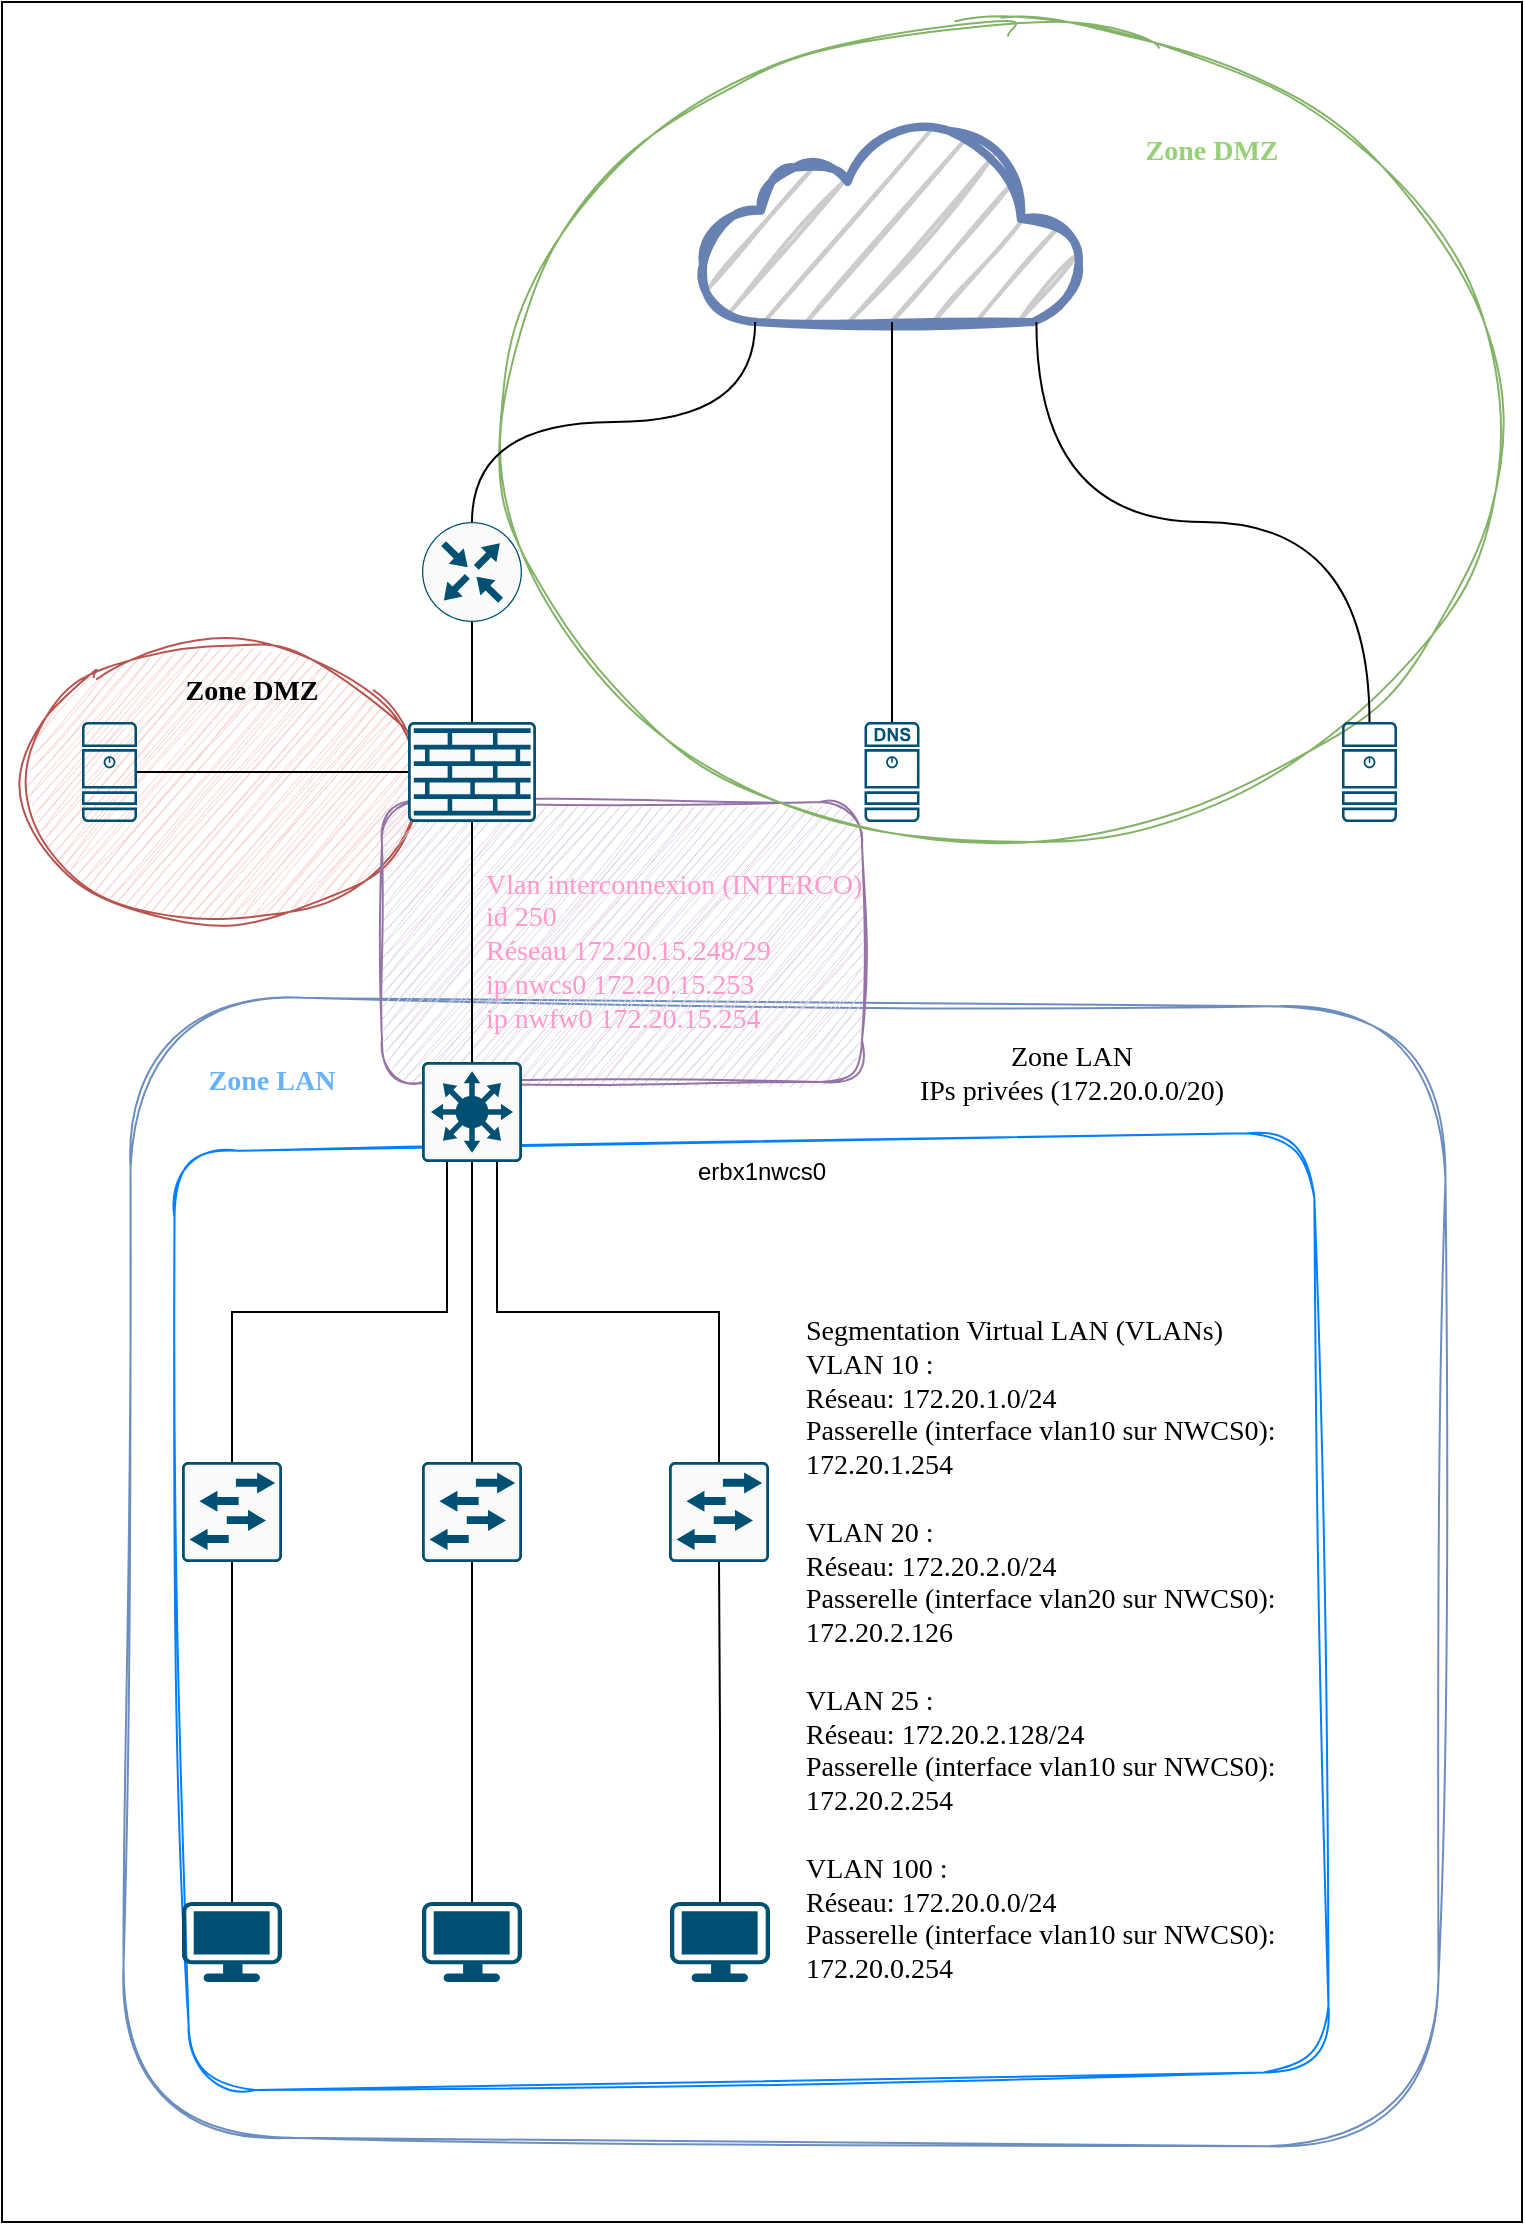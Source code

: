 <mxfile version="25.0.3">
  <diagram name="Page-1" id="MqaCjXYqGKVmv7oqq1TP">
    <mxGraphModel dx="1386" dy="832" grid="1" gridSize="10" guides="1" tooltips="1" connect="1" arrows="1" fold="1" page="1" pageScale="1" pageWidth="827" pageHeight="1169" math="0" shadow="0">
      <root>
        <mxCell id="0" />
        <mxCell id="1" parent="0" />
        <mxCell id="g8nlz1YEUuVs06bVKRiG-1" value="" style="rounded=0;whiteSpace=wrap;html=1;" vertex="1" parent="1">
          <mxGeometry x="30" y="30" width="760" height="1110" as="geometry" />
        </mxCell>
        <mxCell id="g8nlz1YEUuVs06bVKRiG-30" value="" style="rounded=1;whiteSpace=wrap;html=1;fillColor=none;strokeColor=#6c8ebf;sketch=1;curveFitting=1;jiggle=2;rotation=0.5;" vertex="1" parent="1">
          <mxGeometry x="92.5" y="530" width="657.5" height="570" as="geometry" />
        </mxCell>
        <mxCell id="g8nlz1YEUuVs06bVKRiG-35" value="" style="rounded=1;whiteSpace=wrap;html=1;fillColor=none;strokeColor=#007FFF;glass=0;sketch=1;curveFitting=1;jiggle=2;arcSize=7;rotation=359;" vertex="1" parent="1">
          <mxGeometry x="119.74" y="600" width="570" height="469.65" as="geometry" />
        </mxCell>
        <mxCell id="g8nlz1YEUuVs06bVKRiG-28" value="" style="ellipse;whiteSpace=wrap;html=1;fillColor=#f8cecc;strokeColor=#b85450;sketch=1;curveFitting=1;jiggle=2;" vertex="1" parent="1">
          <mxGeometry x="40" y="350" width="200" height="140" as="geometry" />
        </mxCell>
        <mxCell id="g8nlz1YEUuVs06bVKRiG-37" value="" style="rounded=1;whiteSpace=wrap;html=1;fillColor=#e1d5e7;strokeColor=#9673a6;sketch=1;curveFitting=1;jiggle=2;" vertex="1" parent="1">
          <mxGeometry x="220" y="430" width="240" height="140" as="geometry" />
        </mxCell>
        <mxCell id="g8nlz1YEUuVs06bVKRiG-32" value="" style="ellipse;whiteSpace=wrap;html=1;fillColor=none;strokeColor=#82b366;sketch=1;curveFitting=1;jiggle=2;" vertex="1" parent="1">
          <mxGeometry x="280" y="40" width="500" height="410" as="geometry" />
        </mxCell>
        <mxCell id="g8nlz1YEUuVs06bVKRiG-2" value="" style="sketch=0;points=[[0.5,0,0],[1,0.5,0],[0.5,1,0],[0,0.5,0],[0.145,0.145,0],[0.856,0.145,0],[0.855,0.856,0],[0.145,0.855,0]];verticalLabelPosition=bottom;html=1;verticalAlign=top;aspect=fixed;align=center;pointerEvents=1;shape=mxgraph.cisco19.rect;prIcon=router;fillColor=#FAFAFA;strokeColor=#005073;" vertex="1" parent="1">
          <mxGeometry x="240" y="290" width="50" height="50" as="geometry" />
        </mxCell>
        <mxCell id="g8nlz1YEUuVs06bVKRiG-3" value="" style="html=1;outlineConnect=0;fillColor=#CCCCCC;strokeColor=#6881B3;gradientColor=none;gradientDirection=north;strokeWidth=2;shape=mxgraph.networks.cloud;fontColor=#ffffff;sketch=1;curveFitting=1;jiggle=2;" vertex="1" parent="1">
          <mxGeometry x="380" y="90" width="190" height="100" as="geometry" />
        </mxCell>
        <mxCell id="g8nlz1YEUuVs06bVKRiG-4" value="" style="sketch=0;points=[[0.015,0.015,0],[0.985,0.015,0],[0.985,0.985,0],[0.015,0.985,0],[0.25,0,0],[0.5,0,0],[0.75,0,0],[1,0.25,0],[1,0.5,0],[1,0.75,0],[0.75,1,0],[0.5,1,0],[0.25,1,0],[0,0.75,0],[0,0.5,0],[0,0.25,0]];verticalLabelPosition=bottom;html=1;verticalAlign=top;aspect=fixed;align=center;pointerEvents=1;shape=mxgraph.cisco19.rect;prIcon=l3_switch;fillColor=#FAFAFA;strokeColor=#005073;" vertex="1" parent="1">
          <mxGeometry x="240" y="560" width="50" height="50" as="geometry" />
        </mxCell>
        <mxCell id="g8nlz1YEUuVs06bVKRiG-5" value="" style="sketch=0;points=[[0.015,0.015,0],[0.985,0.015,0],[0.985,0.985,0],[0.015,0.985,0],[0.25,0,0],[0.5,0,0],[0.75,0,0],[1,0.25,0],[1,0.5,0],[1,0.75,0],[0.75,1,0],[0.5,1,0],[0.25,1,0],[0,0.75,0],[0,0.5,0],[0,0.25,0]];verticalLabelPosition=bottom;html=1;verticalAlign=top;aspect=fixed;align=center;pointerEvents=1;shape=mxgraph.cisco19.rect;prIcon=l2_switch;fillColor=#FAFAFA;strokeColor=#005073;" vertex="1" parent="1">
          <mxGeometry x="120" y="760" width="50" height="50" as="geometry" />
        </mxCell>
        <mxCell id="g8nlz1YEUuVs06bVKRiG-6" value="" style="points=[[0.015,0.015,0],[0.985,0.015,0],[0.985,0.985,0],[0.015,0.985,0],[0.25,0,0],[0.5,0,0],[0.75,0,0],[1,0.25,0],[1,0.5,0],[1,0.75,0],[0.75,1,0],[0.5,1,0],[0.25,1,0],[0,0.75,0],[0,0.5,0],[0,0.25,0]];verticalLabelPosition=bottom;html=1;verticalAlign=top;aspect=fixed;align=center;pointerEvents=1;shape=mxgraph.cisco19.rect;prIcon=l2_switch;fillColor=#FAFAFA;strokeColor=#005073;" vertex="1" parent="1">
          <mxGeometry x="363.5" y="760" width="50" height="50" as="geometry" />
        </mxCell>
        <mxCell id="g8nlz1YEUuVs06bVKRiG-7" value="" style="sketch=0;points=[[0.015,0.015,0],[0.985,0.015,0],[0.985,0.985,0],[0.015,0.985,0],[0.25,0,0],[0.5,0,0],[0.75,0,0],[1,0.25,0],[1,0.5,0],[1,0.75,0],[0.75,1,0],[0.5,1,0],[0.25,1,0],[0,0.75,0],[0,0.5,0],[0,0.25,0]];verticalLabelPosition=bottom;html=1;verticalAlign=top;aspect=fixed;align=center;pointerEvents=1;shape=mxgraph.cisco19.rect;prIcon=l2_switch;fillColor=#FAFAFA;strokeColor=#005073;" vertex="1" parent="1">
          <mxGeometry x="240" y="760" width="50" height="50" as="geometry" />
        </mxCell>
        <mxCell id="g8nlz1YEUuVs06bVKRiG-8" value="" style="points=[[0.03,0.03,0],[0.5,0,0],[0.97,0.03,0],[1,0.4,0],[0.97,0.745,0],[0.5,1,0],[0.03,0.745,0],[0,0.4,0]];verticalLabelPosition=bottom;sketch=0;html=1;verticalAlign=top;aspect=fixed;align=center;pointerEvents=1;shape=mxgraph.cisco19.workstation;fillColor=#005073;strokeColor=none;" vertex="1" parent="1">
          <mxGeometry x="120" y="980" width="50" height="40" as="geometry" />
        </mxCell>
        <mxCell id="g8nlz1YEUuVs06bVKRiG-9" value="" style="points=[[0.03,0.03,0],[0.5,0,0],[0.97,0.03,0],[1,0.4,0],[0.97,0.745,0],[0.5,1,0],[0.03,0.745,0],[0,0.4,0]];verticalLabelPosition=bottom;sketch=0;html=1;verticalAlign=top;aspect=fixed;align=center;pointerEvents=1;shape=mxgraph.cisco19.workstation;fillColor=#005073;strokeColor=none;" vertex="1" parent="1">
          <mxGeometry x="240" y="980" width="50" height="40" as="geometry" />
        </mxCell>
        <mxCell id="g8nlz1YEUuVs06bVKRiG-10" value="" style="points=[[0.03,0.03,0],[0.5,0,0],[0.97,0.03,0],[1,0.4,0],[0.97,0.745,0],[0.5,1,0],[0.03,0.745,0],[0,0.4,0]];verticalLabelPosition=bottom;sketch=0;html=1;verticalAlign=top;aspect=fixed;align=center;pointerEvents=1;shape=mxgraph.cisco19.workstation;fillColor=#005073;strokeColor=none;" vertex="1" parent="1">
          <mxGeometry x="364" y="980" width="50" height="40" as="geometry" />
        </mxCell>
        <mxCell id="g8nlz1YEUuVs06bVKRiG-11" style="edgeStyle=orthogonalEdgeStyle;rounded=0;orthogonalLoop=1;jettySize=auto;html=1;exitX=0.5;exitY=0;exitDx=0;exitDy=0;exitPerimeter=0;entryX=0.5;entryY=1;entryDx=0;entryDy=0;entryPerimeter=0;endArrow=none;endFill=0;" edge="1" parent="1" source="g8nlz1YEUuVs06bVKRiG-8" target="g8nlz1YEUuVs06bVKRiG-5">
          <mxGeometry relative="1" as="geometry" />
        </mxCell>
        <mxCell id="g8nlz1YEUuVs06bVKRiG-12" style="edgeStyle=orthogonalEdgeStyle;rounded=0;orthogonalLoop=1;jettySize=auto;html=1;exitX=0.5;exitY=0;exitDx=0;exitDy=0;exitPerimeter=0;entryX=0.5;entryY=1;entryDx=0;entryDy=0;entryPerimeter=0;endArrow=none;endFill=0;" edge="1" parent="1" source="g8nlz1YEUuVs06bVKRiG-9" target="g8nlz1YEUuVs06bVKRiG-7">
          <mxGeometry relative="1" as="geometry" />
        </mxCell>
        <mxCell id="g8nlz1YEUuVs06bVKRiG-13" style="edgeStyle=orthogonalEdgeStyle;rounded=0;orthogonalLoop=1;jettySize=auto;html=1;exitX=0.5;exitY=0;exitDx=0;exitDy=0;exitPerimeter=0;entryX=0.5;entryY=1;entryDx=0;entryDy=0;entryPerimeter=0;endArrow=none;endFill=0;" edge="1" parent="1" source="g8nlz1YEUuVs06bVKRiG-10" target="g8nlz1YEUuVs06bVKRiG-6">
          <mxGeometry relative="1" as="geometry" />
        </mxCell>
        <mxCell id="g8nlz1YEUuVs06bVKRiG-14" style="edgeStyle=orthogonalEdgeStyle;rounded=0;orthogonalLoop=1;jettySize=auto;html=1;exitX=0.5;exitY=0;exitDx=0;exitDy=0;exitPerimeter=0;entryX=0.25;entryY=1;entryDx=0;entryDy=0;entryPerimeter=0;endArrow=none;endFill=0;" edge="1" parent="1" source="g8nlz1YEUuVs06bVKRiG-5" target="g8nlz1YEUuVs06bVKRiG-4">
          <mxGeometry relative="1" as="geometry" />
        </mxCell>
        <mxCell id="g8nlz1YEUuVs06bVKRiG-15" style="edgeStyle=orthogonalEdgeStyle;rounded=0;orthogonalLoop=1;jettySize=auto;html=1;exitX=0.5;exitY=0;exitDx=0;exitDy=0;exitPerimeter=0;entryX=0.5;entryY=1;entryDx=0;entryDy=0;entryPerimeter=0;endArrow=none;endFill=0;" edge="1" parent="1" source="g8nlz1YEUuVs06bVKRiG-7" target="g8nlz1YEUuVs06bVKRiG-4">
          <mxGeometry relative="1" as="geometry" />
        </mxCell>
        <mxCell id="g8nlz1YEUuVs06bVKRiG-16" style="edgeStyle=orthogonalEdgeStyle;rounded=0;orthogonalLoop=1;jettySize=auto;html=1;exitX=0.5;exitY=0;exitDx=0;exitDy=0;exitPerimeter=0;entryX=0.75;entryY=1;entryDx=0;entryDy=0;entryPerimeter=0;endArrow=none;endFill=0;" edge="1" parent="1" source="g8nlz1YEUuVs06bVKRiG-6" target="g8nlz1YEUuVs06bVKRiG-4">
          <mxGeometry relative="1" as="geometry" />
        </mxCell>
        <mxCell id="g8nlz1YEUuVs06bVKRiG-18" value="" style="sketch=0;points=[[0.015,0.015,0],[0.985,0.015,0],[0.985,0.985,0],[0.015,0.985,0],[0.25,0,0],[0.5,0,0],[0.75,0,0],[1,0.25,0],[1,0.5,0],[1,0.75,0],[0.75,1,0],[0.5,1,0],[0.25,1,0],[0,0.75,0],[0,0.5,0],[0,0.25,0]];verticalLabelPosition=bottom;html=1;verticalAlign=top;aspect=fixed;align=center;pointerEvents=1;shape=mxgraph.cisco19.rect;prIcon=firewall;fillColor=#FAFAFA;strokeColor=#005073;" vertex="1" parent="1">
          <mxGeometry x="233" y="390" width="64" height="50" as="geometry" />
        </mxCell>
        <mxCell id="g8nlz1YEUuVs06bVKRiG-19" style="edgeStyle=orthogonalEdgeStyle;rounded=0;orthogonalLoop=1;jettySize=auto;html=1;exitX=0.5;exitY=0;exitDx=0;exitDy=0;exitPerimeter=0;entryX=0.5;entryY=1;entryDx=0;entryDy=0;entryPerimeter=0;endArrow=none;endFill=0;" edge="1" parent="1" source="g8nlz1YEUuVs06bVKRiG-4" target="g8nlz1YEUuVs06bVKRiG-18">
          <mxGeometry relative="1" as="geometry" />
        </mxCell>
        <mxCell id="g8nlz1YEUuVs06bVKRiG-20" style="edgeStyle=orthogonalEdgeStyle;rounded=0;orthogonalLoop=1;jettySize=auto;html=1;exitX=0.5;exitY=0;exitDx=0;exitDy=0;exitPerimeter=0;entryX=0.5;entryY=1;entryDx=0;entryDy=0;entryPerimeter=0;endArrow=none;endFill=0;" edge="1" parent="1" source="g8nlz1YEUuVs06bVKRiG-18" target="g8nlz1YEUuVs06bVKRiG-2">
          <mxGeometry relative="1" as="geometry" />
        </mxCell>
        <mxCell id="g8nlz1YEUuVs06bVKRiG-21" style="edgeStyle=orthogonalEdgeStyle;rounded=0;orthogonalLoop=1;jettySize=auto;html=1;exitX=0.5;exitY=0;exitDx=0;exitDy=0;exitPerimeter=0;entryX=0.14;entryY=1;entryDx=0;entryDy=0;entryPerimeter=0;curved=1;endArrow=none;endFill=0;" edge="1" parent="1" source="g8nlz1YEUuVs06bVKRiG-2" target="g8nlz1YEUuVs06bVKRiG-3">
          <mxGeometry relative="1" as="geometry" />
        </mxCell>
        <mxCell id="g8nlz1YEUuVs06bVKRiG-22" value="" style="sketch=0;points=[[0.015,0.015,0],[0.985,0.015,0],[0.985,0.985,0],[0.015,0.985,0],[0.25,0,0],[0.5,0,0],[0.75,0,0],[1,0.25,0],[1,0.5,0],[1,0.75,0],[0.75,1,0],[0.5,1,0],[0.25,1,0],[0,0.75,0],[0,0.5,0],[0,0.25,0]];verticalLabelPosition=bottom;html=1;verticalAlign=top;aspect=fixed;align=center;pointerEvents=1;shape=mxgraph.cisco19.server;fillColor=#005073;strokeColor=none;" vertex="1" parent="1">
          <mxGeometry x="70" y="390" width="27.5" height="50" as="geometry" />
        </mxCell>
        <mxCell id="g8nlz1YEUuVs06bVKRiG-23" style="edgeStyle=orthogonalEdgeStyle;rounded=0;orthogonalLoop=1;jettySize=auto;html=1;exitX=1;exitY=0.5;exitDx=0;exitDy=0;exitPerimeter=0;entryX=0;entryY=0.5;entryDx=0;entryDy=0;entryPerimeter=0;endArrow=none;endFill=0;" edge="1" parent="1" source="g8nlz1YEUuVs06bVKRiG-22" target="g8nlz1YEUuVs06bVKRiG-18">
          <mxGeometry relative="1" as="geometry" />
        </mxCell>
        <mxCell id="g8nlz1YEUuVs06bVKRiG-24" value="" style="sketch=0;points=[[0.015,0.015,0],[0.985,0.015,0],[0.985,0.985,0],[0.015,0.985,0],[0.25,0,0],[0.5,0,0],[0.75,0,0],[1,0.25,0],[1,0.5,0],[1,0.75,0],[0.75,1,0],[0.5,1,0],[0.25,1,0],[0,0.75,0],[0,0.5,0],[0,0.25,0]];verticalLabelPosition=bottom;html=1;verticalAlign=top;aspect=fixed;align=center;pointerEvents=1;shape=mxgraph.cisco19.dns_server;fillColor=#005073;strokeColor=none;" vertex="1" parent="1">
          <mxGeometry x="461.25" y="390" width="27.5" height="50" as="geometry" />
        </mxCell>
        <mxCell id="g8nlz1YEUuVs06bVKRiG-25" value="" style="sketch=0;points=[[0.015,0.015,0],[0.985,0.015,0],[0.985,0.985,0],[0.015,0.985,0],[0.25,0,0],[0.5,0,0],[0.75,0,0],[1,0.25,0],[1,0.5,0],[1,0.75,0],[0.75,1,0],[0.5,1,0],[0.25,1,0],[0,0.75,0],[0,0.5,0],[0,0.25,0]];verticalLabelPosition=bottom;html=1;verticalAlign=top;aspect=fixed;align=center;pointerEvents=1;shape=mxgraph.cisco19.server;fillColor=#005073;strokeColor=none;" vertex="1" parent="1">
          <mxGeometry x="700" y="390" width="27.5" height="50" as="geometry" />
        </mxCell>
        <mxCell id="g8nlz1YEUuVs06bVKRiG-26" style="edgeStyle=orthogonalEdgeStyle;rounded=0;orthogonalLoop=1;jettySize=auto;html=1;exitX=0.5;exitY=1;exitDx=0;exitDy=0;exitPerimeter=0;entryX=0.5;entryY=0;entryDx=0;entryDy=0;entryPerimeter=0;endArrow=none;endFill=0;" edge="1" parent="1" source="g8nlz1YEUuVs06bVKRiG-3" target="g8nlz1YEUuVs06bVKRiG-24">
          <mxGeometry relative="1" as="geometry" />
        </mxCell>
        <mxCell id="g8nlz1YEUuVs06bVKRiG-27" style="edgeStyle=orthogonalEdgeStyle;rounded=0;orthogonalLoop=1;jettySize=auto;html=1;exitX=0.88;exitY=1;exitDx=0;exitDy=0;exitPerimeter=0;entryX=0.5;entryY=0;entryDx=0;entryDy=0;entryPerimeter=0;curved=1;endArrow=none;endFill=0;" edge="1" parent="1" source="g8nlz1YEUuVs06bVKRiG-3" target="g8nlz1YEUuVs06bVKRiG-25">
          <mxGeometry relative="1" as="geometry" />
        </mxCell>
        <mxCell id="g8nlz1YEUuVs06bVKRiG-29" value="Zone DMZ" style="text;html=1;align=center;verticalAlign=middle;whiteSpace=wrap;rounded=0;fontSize=14;fontFamily=Handlee;fontSource=https%3A%2F%2Ffonts.googleapis.com%2Fcss%3Ffamily%3DHandlee;fontStyle=1" vertex="1" parent="1">
          <mxGeometry x="110" y="360" width="90" height="30" as="geometry" />
        </mxCell>
        <mxCell id="g8nlz1YEUuVs06bVKRiG-31" value="Zone LAN" style="text;html=1;align=center;verticalAlign=middle;whiteSpace=wrap;rounded=0;fontSize=14;fontFamily=Handlee;fontSource=https%3A%2F%2Ffonts.googleapis.com%2Fcss%3Ffamily%3DHandlee;fontStyle=1;fontColor=#66B2FF;" vertex="1" parent="1">
          <mxGeometry x="110" y="555" width="110" height="30" as="geometry" />
        </mxCell>
        <mxCell id="g8nlz1YEUuVs06bVKRiG-33" value="Zone DMZ" style="text;html=1;align=center;verticalAlign=middle;whiteSpace=wrap;rounded=0;fontSize=14;fontFamily=Handlee;fontSource=https%3A%2F%2Ffonts.googleapis.com%2Fcss%3Ffamily%3DHandlee;fontStyle=1;fontColor=#97D077;" vertex="1" parent="1">
          <mxGeometry x="590" y="90" width="90" height="30" as="geometry" />
        </mxCell>
        <mxCell id="g8nlz1YEUuVs06bVKRiG-34" value="Zone LAN&lt;div&gt;IPs privées (172.20.0.0/20)&lt;/div&gt;&lt;div&gt;&lt;br&gt;&lt;/div&gt;" style="text;html=1;align=center;verticalAlign=top;whiteSpace=wrap;rounded=0;fontFamily=Handlee;fontSource=https%3A%2F%2Ffonts.googleapis.com%2Fcss%3Ffamily%3DHandlee;fontSize=14;" vertex="1" parent="1">
          <mxGeometry x="440" y="542.5" width="250" height="55" as="geometry" />
        </mxCell>
        <mxCell id="g8nlz1YEUuVs06bVKRiG-36" value="&lt;div&gt;Segmentation Virtual LAN (VLANs)&lt;/div&gt;&lt;div&gt;VLAN 10 :&lt;/div&gt;&lt;div&gt;Réseau: 172.20.1.0/24&lt;/div&gt;&lt;div&gt;Passerelle (interface vlan10 sur NWCS0): 172.20.1.254&lt;/div&gt;&lt;div&gt;&lt;br&gt;&lt;/div&gt;&lt;div&gt;VLAN 20 :&lt;/div&gt;&lt;div&gt;&lt;div&gt;Réseau: 172.20.2.0/24&lt;/div&gt;&lt;div&gt;Passerelle (interface vlan20 sur NWCS0): 172.20.2.126&lt;/div&gt;&lt;/div&gt;&lt;div&gt;&lt;br&gt;&lt;/div&gt;&lt;div&gt;VLAN 25 :&lt;/div&gt;&lt;div&gt;&lt;div&gt;Réseau: 172.20.2.128/24&lt;/div&gt;&lt;div&gt;Passerelle (interface vlan10 sur NWCS0): 172.20.2.254&lt;/div&gt;&lt;/div&gt;&lt;div&gt;&lt;br&gt;&lt;/div&gt;&lt;div&gt;VLAN 100 :&lt;/div&gt;&lt;div&gt;&lt;div&gt;Réseau: 172.20.0.0/24&lt;/div&gt;&lt;div&gt;Passerelle (interface vlan10 sur NWCS0): 172.20.0.254&lt;/div&gt;&lt;/div&gt;" style="text;html=1;align=left;verticalAlign=top;whiteSpace=wrap;rounded=0;fontFamily=Handlee;fontSource=https://fonts.googleapis.com/css?family=Handlee;fontSize=14;" vertex="1" parent="1">
          <mxGeometry x="430" y="680" width="260" height="360" as="geometry" />
        </mxCell>
        <mxCell id="g8nlz1YEUuVs06bVKRiG-38" value="Vlan interconnexion (INTERCO)&lt;div&gt;id 250&lt;/div&gt;&lt;div&gt;Réseau 172.20.15.248/29&lt;/div&gt;&lt;div&gt;ip nwcs0 172.20.15.253&lt;/div&gt;&lt;div&gt;ip nwfw0 172.20.15.254&lt;/div&gt;" style="text;html=1;align=left;verticalAlign=middle;whiteSpace=wrap;rounded=0;fontSize=14;fontFamily=Handlee;fontSource=https%3A%2F%2Ffonts.googleapis.com%2Fcss%3Ffamily%3DHandlee;fontStyle=0;fontColor=#FF99CC;" vertex="1" parent="1">
          <mxGeometry x="270" y="455" width="246.5" height="100" as="geometry" />
        </mxCell>
        <mxCell id="g8nlz1YEUuVs06bVKRiG-39" value="erbx1nwcs0" style="text;html=1;align=center;verticalAlign=middle;whiteSpace=wrap;rounded=0;" vertex="1" parent="1">
          <mxGeometry x="380" y="600" width="60" height="30" as="geometry" />
        </mxCell>
      </root>
    </mxGraphModel>
  </diagram>
</mxfile>
